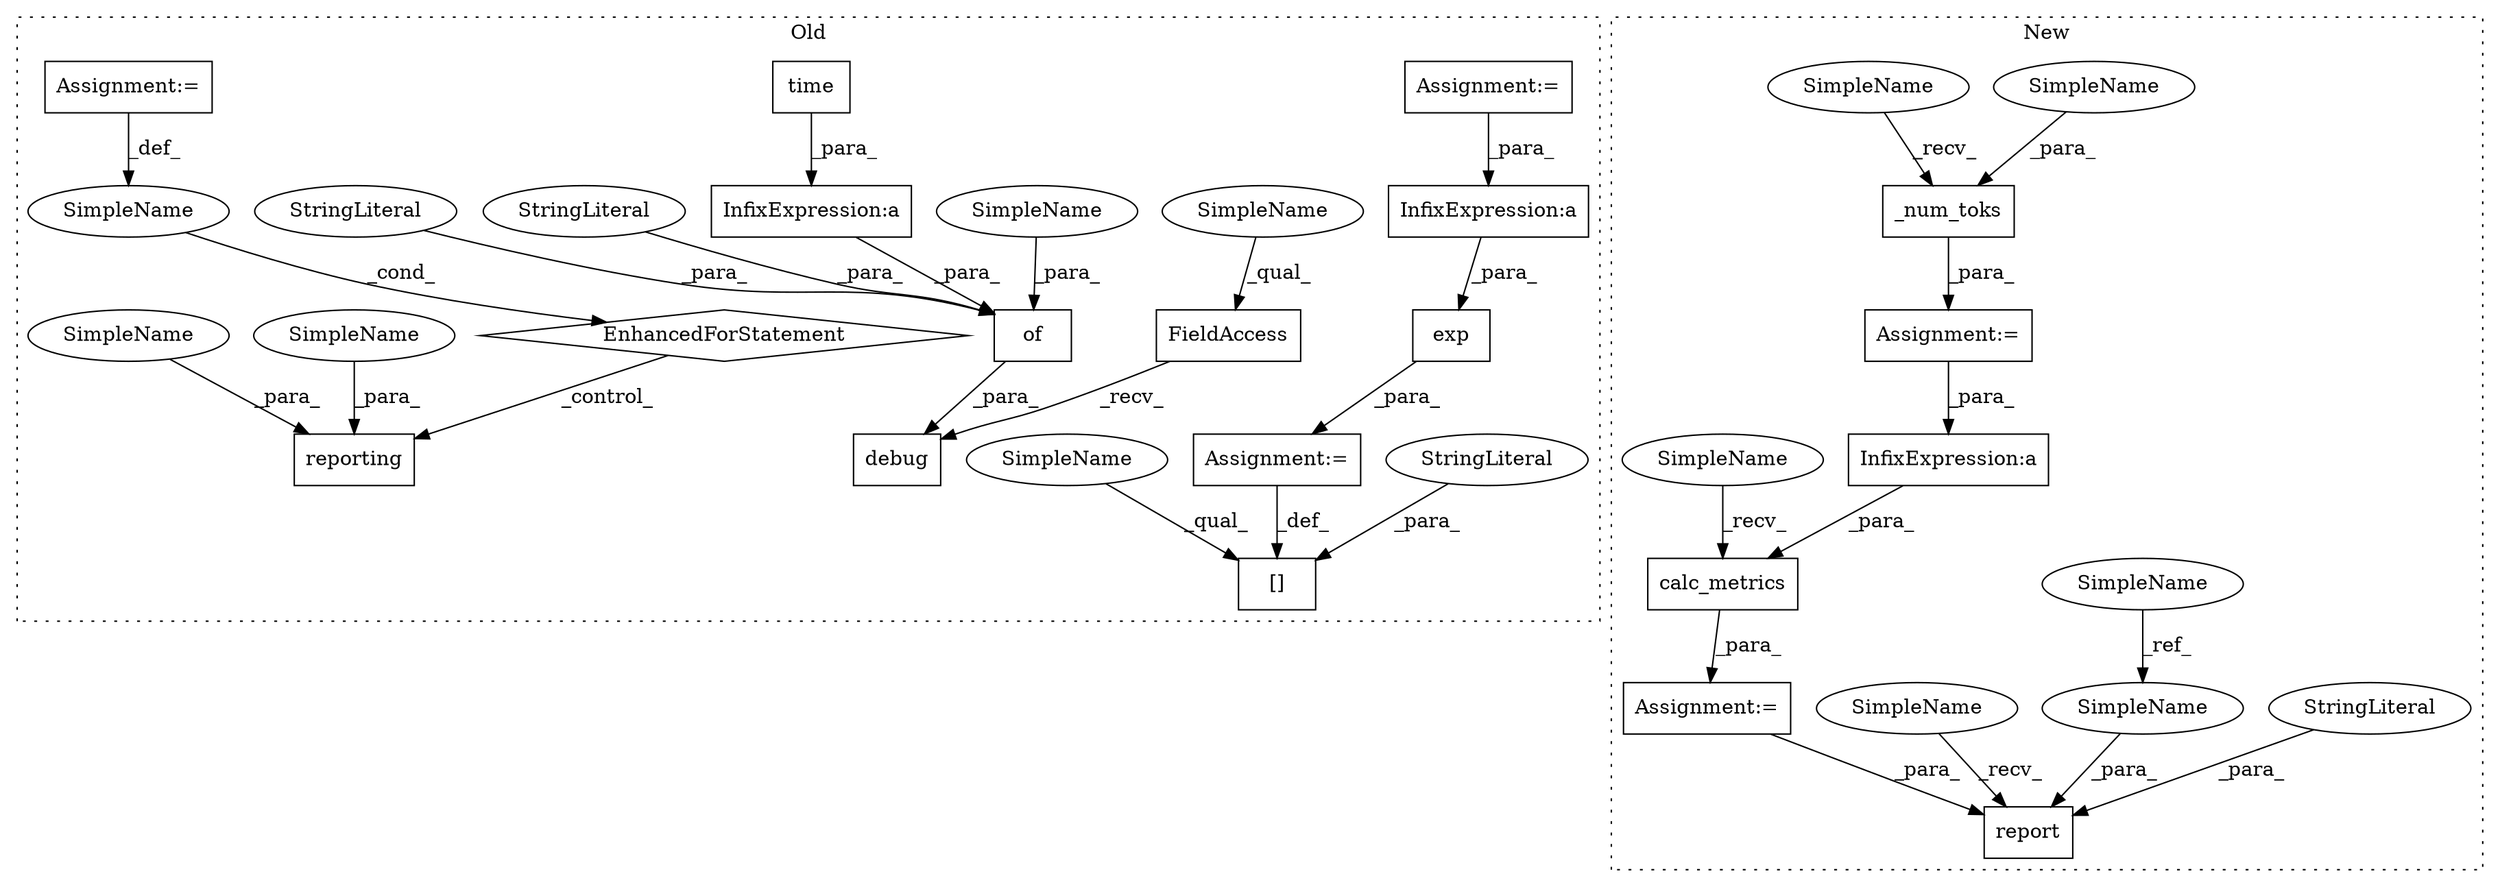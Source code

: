 digraph G {
subgraph cluster0 {
1 [label="time" a="32" s="4720" l="6" shape="box"];
4 [label="InfixExpression:a" a="27" s="4726" l="3" shape="box"];
5 [label="debug" a="32" s="4680,4736" l="6,1" shape="box"];
7 [label="FieldAccess" a="22" s="4671" l="8" shape="box"];
8 [label="of" a="32" s="4690,4735" l="3,1" shape="box"];
9 [label="StringLiteral" a="45" s="4693" l="7" shape="ellipse"];
10 [label="StringLiteral" a="45" s="4707" l="6" shape="ellipse"];
14 [label="reporting" a="32" s="4938,4968" l="10,1" shape="box"];
15 [label="SimpleName" a="42" s="4903" l="9" shape="ellipse"];
16 [label="EnhancedForStatement" a="70" s="4846,4928" l="53,2" shape="diamond"];
17 [label="[]" a="2" s="4789,4809" l="8,1" shape="box"];
18 [label="InfixExpression:a" a="27" s="4831" l="3" shape="box"];
19 [label="StringLiteral" a="45" s="4797" l="12" shape="ellipse"];
20 [label="exp" a="32" s="4817,4839" l="4,1" shape="box"];
23 [label="Assignment:=" a="7" s="4635" l="2" shape="box"];
24 [label="Assignment:=" a="7" s="4810" l="1" shape="box"];
25 [label="Assignment:=" a="7" s="4846,4928" l="53,2" shape="box"];
27 [label="SimpleName" a="42" s="4948" l="7" shape="ellipse"];
28 [label="SimpleName" a="42" s="4789" l="7" shape="ellipse"];
29 [label="SimpleName" a="42" s="4671" l="4" shape="ellipse"];
31 [label="SimpleName" a="42" s="4701" l="5" shape="ellipse"];
32 [label="SimpleName" a="42" s="4963" l="5" shape="ellipse"];
label = "Old";
style="dotted";
}
subgraph cluster1 {
2 [label="_num_toks" a="32" s="4800,4820" l="10,1" shape="box"];
3 [label="InfixExpression:a" a="27" s="4913" l="3" shape="box"];
6 [label="calc_metrics" a="32" s="4970,5004" l="13,1" shape="box"];
11 [label="report" a="32" s="5016,5071" l="7,1" shape="box"];
12 [label="StringLiteral" a="45" s="5050" l="7" shape="ellipse"];
13 [label="SimpleName" a="42" s="3544" l="5" shape="ellipse"];
21 [label="Assignment:=" a="7" s="4964" l="1" shape="box"];
22 [label="Assignment:=" a="7" s="4794" l="1" shape="box"];
26 [label="SimpleName" a="42" s="5044" l="5" shape="ellipse"];
30 [label="SimpleName" a="42" s="4810" l="10" shape="ellipse"];
33 [label="SimpleName" a="42" s="4795" l="4" shape="ellipse"];
34 [label="SimpleName" a="42" s="5011" l="4" shape="ellipse"];
35 [label="SimpleName" a="42" s="4965" l="4" shape="ellipse"];
label = "New";
style="dotted";
}
1 -> 4 [label="_para_"];
2 -> 22 [label="_para_"];
3 -> 6 [label="_para_"];
4 -> 8 [label="_para_"];
6 -> 21 [label="_para_"];
7 -> 5 [label="_recv_"];
8 -> 5 [label="_para_"];
9 -> 8 [label="_para_"];
10 -> 8 [label="_para_"];
12 -> 11 [label="_para_"];
13 -> 26 [label="_ref_"];
15 -> 16 [label="_cond_"];
16 -> 14 [label="_control_"];
18 -> 20 [label="_para_"];
19 -> 17 [label="_para_"];
20 -> 24 [label="_para_"];
21 -> 11 [label="_para_"];
22 -> 3 [label="_para_"];
23 -> 18 [label="_para_"];
24 -> 17 [label="_def_"];
25 -> 15 [label="_def_"];
26 -> 11 [label="_para_"];
27 -> 14 [label="_para_"];
28 -> 17 [label="_qual_"];
29 -> 7 [label="_qual_"];
30 -> 2 [label="_para_"];
31 -> 8 [label="_para_"];
32 -> 14 [label="_para_"];
33 -> 2 [label="_recv_"];
34 -> 11 [label="_recv_"];
35 -> 6 [label="_recv_"];
}
